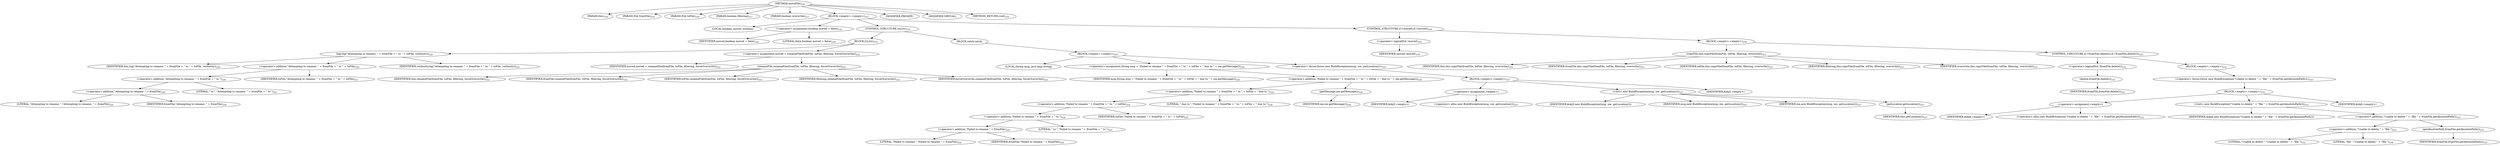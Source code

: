 digraph "moveFile" {  
"418" [label = <(METHOD,moveFile)<SUB>216</SUB>> ]
"28" [label = <(PARAM,this)<SUB>216</SUB>> ]
"419" [label = <(PARAM,File fromFile)<SUB>216</SUB>> ]
"420" [label = <(PARAM,File toFile)<SUB>216</SUB>> ]
"421" [label = <(PARAM,boolean filtering)<SUB>217</SUB>> ]
"422" [label = <(PARAM,boolean overwrite)<SUB>217</SUB>> ]
"423" [label = <(BLOCK,&lt;empty&gt;,&lt;empty&gt;)<SUB>217</SUB>> ]
"424" [label = <(LOCAL,boolean moved: boolean)> ]
"425" [label = <(&lt;operator&gt;.assignment,boolean moved = false)<SUB>218</SUB>> ]
"426" [label = <(IDENTIFIER,moved,boolean moved = false)<SUB>218</SUB>> ]
"427" [label = <(LITERAL,false,boolean moved = false)<SUB>218</SUB>> ]
"428" [label = <(CONTROL_STRUCTURE,try,try)<SUB>219</SUB>> ]
"429" [label = <(BLOCK,try,try)<SUB>219</SUB>> ]
"430" [label = <(log,log(&quot;Attempting to rename: &quot; + fromFile + &quot; to &quot; + toFile, verbosity))<SUB>220</SUB>> ]
"27" [label = <(IDENTIFIER,this,log(&quot;Attempting to rename: &quot; + fromFile + &quot; to &quot; + toFile, verbosity))<SUB>220</SUB>> ]
"431" [label = <(&lt;operator&gt;.addition,&quot;Attempting to rename: &quot; + fromFile + &quot; to &quot; + toFile)<SUB>220</SUB>> ]
"432" [label = <(&lt;operator&gt;.addition,&quot;Attempting to rename: &quot; + fromFile + &quot; to &quot;)<SUB>220</SUB>> ]
"433" [label = <(&lt;operator&gt;.addition,&quot;Attempting to rename: &quot; + fromFile)<SUB>220</SUB>> ]
"434" [label = <(LITERAL,&quot;Attempting to rename: &quot;,&quot;Attempting to rename: &quot; + fromFile)<SUB>220</SUB>> ]
"435" [label = <(IDENTIFIER,fromFile,&quot;Attempting to rename: &quot; + fromFile)<SUB>220</SUB>> ]
"436" [label = <(LITERAL,&quot; to &quot;,&quot;Attempting to rename: &quot; + fromFile + &quot; to &quot;)<SUB>221</SUB>> ]
"437" [label = <(IDENTIFIER,toFile,&quot;Attempting to rename: &quot; + fromFile + &quot; to &quot; + toFile)<SUB>221</SUB>> ]
"438" [label = <(IDENTIFIER,verbosity,log(&quot;Attempting to rename: &quot; + fromFile + &quot; to &quot; + toFile, verbosity))<SUB>221</SUB>> ]
"439" [label = <(&lt;operator&gt;.assignment,moved = renameFile(fromFile, toFile, filtering, forceOverwrite))<SUB>222</SUB>> ]
"440" [label = <(IDENTIFIER,moved,moved = renameFile(fromFile, toFile, filtering, forceOverwrite))<SUB>222</SUB>> ]
"441" [label = <(renameFile,renameFile(fromFile, toFile, filtering, forceOverwrite))<SUB>222</SUB>> ]
"29" [label = <(IDENTIFIER,this,renameFile(fromFile, toFile, filtering, forceOverwrite))<SUB>222</SUB>> ]
"442" [label = <(IDENTIFIER,fromFile,renameFile(fromFile, toFile, filtering, forceOverwrite))<SUB>222</SUB>> ]
"443" [label = <(IDENTIFIER,toFile,renameFile(fromFile, toFile, filtering, forceOverwrite))<SUB>222</SUB>> ]
"444" [label = <(IDENTIFIER,filtering,renameFile(fromFile, toFile, filtering, forceOverwrite))<SUB>222</SUB>> ]
"445" [label = <(IDENTIFIER,forceOverwrite,renameFile(fromFile, toFile, filtering, forceOverwrite))<SUB>222</SUB>> ]
"446" [label = <(BLOCK,catch,catch)> ]
"447" [label = <(BLOCK,&lt;empty&gt;,&lt;empty&gt;)<SUB>223</SUB>> ]
"448" [label = <(LOCAL,String msg: java.lang.String)> ]
"449" [label = <(&lt;operator&gt;.assignment,String msg = &quot;Failed to rename &quot; + fromFile + &quot; to &quot; + toFile + &quot; due to &quot; + ioe.getMessage())<SUB>224</SUB>> ]
"450" [label = <(IDENTIFIER,msg,String msg = &quot;Failed to rename &quot; + fromFile + &quot; to &quot; + toFile + &quot; due to &quot; + ioe.getMessage())<SUB>224</SUB>> ]
"451" [label = <(&lt;operator&gt;.addition,&quot;Failed to rename &quot; + fromFile + &quot; to &quot; + toFile + &quot; due to &quot; + ioe.getMessage())<SUB>224</SUB>> ]
"452" [label = <(&lt;operator&gt;.addition,&quot;Failed to rename &quot; + fromFile + &quot; to &quot; + toFile + &quot; due to &quot;)<SUB>224</SUB>> ]
"453" [label = <(&lt;operator&gt;.addition,&quot;Failed to rename &quot; + fromFile + &quot; to &quot; + toFile)<SUB>224</SUB>> ]
"454" [label = <(&lt;operator&gt;.addition,&quot;Failed to rename &quot; + fromFile + &quot; to &quot;)<SUB>224</SUB>> ]
"455" [label = <(&lt;operator&gt;.addition,&quot;Failed to rename &quot; + fromFile)<SUB>224</SUB>> ]
"456" [label = <(LITERAL,&quot;Failed to rename &quot;,&quot;Failed to rename &quot; + fromFile)<SUB>224</SUB>> ]
"457" [label = <(IDENTIFIER,fromFile,&quot;Failed to rename &quot; + fromFile)<SUB>224</SUB>> ]
"458" [label = <(LITERAL,&quot; to &quot;,&quot;Failed to rename &quot; + fromFile + &quot; to &quot;)<SUB>225</SUB>> ]
"459" [label = <(IDENTIFIER,toFile,&quot;Failed to rename &quot; + fromFile + &quot; to &quot; + toFile)<SUB>225</SUB>> ]
"460" [label = <(LITERAL,&quot; due to &quot;,&quot;Failed to rename &quot; + fromFile + &quot; to &quot; + toFile + &quot; due to &quot;)<SUB>226</SUB>> ]
"461" [label = <(getMessage,ioe.getMessage())<SUB>226</SUB>> ]
"462" [label = <(IDENTIFIER,ioe,ioe.getMessage())<SUB>226</SUB>> ]
"463" [label = <(&lt;operator&gt;.throw,throw new BuildException(msg, ioe, getLocation());)<SUB>227</SUB>> ]
"464" [label = <(BLOCK,&lt;empty&gt;,&lt;empty&gt;)<SUB>227</SUB>> ]
"465" [label = <(&lt;operator&gt;.assignment,&lt;empty&gt;)> ]
"466" [label = <(IDENTIFIER,$obj5,&lt;empty&gt;)> ]
"467" [label = <(&lt;operator&gt;.alloc,new BuildException(msg, ioe, getLocation()))<SUB>227</SUB>> ]
"468" [label = <(&lt;init&gt;,new BuildException(msg, ioe, getLocation()))<SUB>227</SUB>> ]
"469" [label = <(IDENTIFIER,$obj5,new BuildException(msg, ioe, getLocation()))> ]
"470" [label = <(IDENTIFIER,msg,new BuildException(msg, ioe, getLocation()))<SUB>227</SUB>> ]
"471" [label = <(IDENTIFIER,ioe,new BuildException(msg, ioe, getLocation()))<SUB>227</SUB>> ]
"472" [label = <(getLocation,getLocation())<SUB>227</SUB>> ]
"30" [label = <(IDENTIFIER,this,getLocation())<SUB>227</SUB>> ]
"473" [label = <(IDENTIFIER,$obj5,&lt;empty&gt;)> ]
"474" [label = <(CONTROL_STRUCTURE,if (!moved),if (!moved))<SUB>230</SUB>> ]
"475" [label = <(&lt;operator&gt;.logicalNot,!moved)<SUB>230</SUB>> ]
"476" [label = <(IDENTIFIER,moved,!moved)<SUB>230</SUB>> ]
"477" [label = <(BLOCK,&lt;empty&gt;,&lt;empty&gt;)<SUB>230</SUB>> ]
"478" [label = <(copyFile,this.copyFile(fromFile, toFile, filtering, overwrite))<SUB>231</SUB>> ]
"31" [label = <(IDENTIFIER,this,this.copyFile(fromFile, toFile, filtering, overwrite))<SUB>231</SUB>> ]
"479" [label = <(IDENTIFIER,fromFile,this.copyFile(fromFile, toFile, filtering, overwrite))<SUB>231</SUB>> ]
"480" [label = <(IDENTIFIER,toFile,this.copyFile(fromFile, toFile, filtering, overwrite))<SUB>231</SUB>> ]
"481" [label = <(IDENTIFIER,filtering,this.copyFile(fromFile, toFile, filtering, overwrite))<SUB>231</SUB>> ]
"482" [label = <(IDENTIFIER,overwrite,this.copyFile(fromFile, toFile, filtering, overwrite))<SUB>231</SUB>> ]
"483" [label = <(CONTROL_STRUCTURE,if (!fromFile.delete()),if (!fromFile.delete()))<SUB>232</SUB>> ]
"484" [label = <(&lt;operator&gt;.logicalNot,!fromFile.delete())<SUB>232</SUB>> ]
"485" [label = <(delete,fromFile.delete())<SUB>232</SUB>> ]
"486" [label = <(IDENTIFIER,fromFile,fromFile.delete())<SUB>232</SUB>> ]
"487" [label = <(BLOCK,&lt;empty&gt;,&lt;empty&gt;)<SUB>232</SUB>> ]
"488" [label = <(&lt;operator&gt;.throw,throw new BuildException(&quot;Unable to delete &quot; + &quot;file &quot; + fromFile.getAbsolutePath());)<SUB>233</SUB>> ]
"489" [label = <(BLOCK,&lt;empty&gt;,&lt;empty&gt;)<SUB>233</SUB>> ]
"490" [label = <(&lt;operator&gt;.assignment,&lt;empty&gt;)> ]
"491" [label = <(IDENTIFIER,$obj6,&lt;empty&gt;)> ]
"492" [label = <(&lt;operator&gt;.alloc,new BuildException(&quot;Unable to delete &quot; + &quot;file &quot; + fromFile.getAbsolutePath()))<SUB>233</SUB>> ]
"493" [label = <(&lt;init&gt;,new BuildException(&quot;Unable to delete &quot; + &quot;file &quot; + fromFile.getAbsolutePath()))<SUB>233</SUB>> ]
"494" [label = <(IDENTIFIER,$obj6,new BuildException(&quot;Unable to delete &quot; + &quot;file &quot; + fromFile.getAbsolutePath()))> ]
"495" [label = <(&lt;operator&gt;.addition,&quot;Unable to delete &quot; + &quot;file &quot; + fromFile.getAbsolutePath())<SUB>233</SUB>> ]
"496" [label = <(&lt;operator&gt;.addition,&quot;Unable to delete &quot; + &quot;file &quot;)<SUB>233</SUB>> ]
"497" [label = <(LITERAL,&quot;Unable to delete &quot;,&quot;Unable to delete &quot; + &quot;file &quot;)<SUB>233</SUB>> ]
"498" [label = <(LITERAL,&quot;file &quot;,&quot;Unable to delete &quot; + &quot;file &quot;)<SUB>234</SUB>> ]
"499" [label = <(getAbsolutePath,fromFile.getAbsolutePath())<SUB>235</SUB>> ]
"500" [label = <(IDENTIFIER,fromFile,fromFile.getAbsolutePath())<SUB>235</SUB>> ]
"501" [label = <(IDENTIFIER,$obj6,&lt;empty&gt;)> ]
"502" [label = <(MODIFIER,PRIVATE)> ]
"503" [label = <(MODIFIER,VIRTUAL)> ]
"504" [label = <(METHOD_RETURN,void)<SUB>216</SUB>> ]
  "418" -> "28" 
  "418" -> "419" 
  "418" -> "420" 
  "418" -> "421" 
  "418" -> "422" 
  "418" -> "423" 
  "418" -> "502" 
  "418" -> "503" 
  "418" -> "504" 
  "423" -> "424" 
  "423" -> "425" 
  "423" -> "428" 
  "423" -> "474" 
  "425" -> "426" 
  "425" -> "427" 
  "428" -> "429" 
  "428" -> "446" 
  "429" -> "430" 
  "429" -> "439" 
  "430" -> "27" 
  "430" -> "431" 
  "430" -> "438" 
  "431" -> "432" 
  "431" -> "437" 
  "432" -> "433" 
  "432" -> "436" 
  "433" -> "434" 
  "433" -> "435" 
  "439" -> "440" 
  "439" -> "441" 
  "441" -> "29" 
  "441" -> "442" 
  "441" -> "443" 
  "441" -> "444" 
  "441" -> "445" 
  "446" -> "447" 
  "447" -> "448" 
  "447" -> "449" 
  "447" -> "463" 
  "449" -> "450" 
  "449" -> "451" 
  "451" -> "452" 
  "451" -> "461" 
  "452" -> "453" 
  "452" -> "460" 
  "453" -> "454" 
  "453" -> "459" 
  "454" -> "455" 
  "454" -> "458" 
  "455" -> "456" 
  "455" -> "457" 
  "461" -> "462" 
  "463" -> "464" 
  "464" -> "465" 
  "464" -> "468" 
  "464" -> "473" 
  "465" -> "466" 
  "465" -> "467" 
  "468" -> "469" 
  "468" -> "470" 
  "468" -> "471" 
  "468" -> "472" 
  "472" -> "30" 
  "474" -> "475" 
  "474" -> "477" 
  "475" -> "476" 
  "477" -> "478" 
  "477" -> "483" 
  "478" -> "31" 
  "478" -> "479" 
  "478" -> "480" 
  "478" -> "481" 
  "478" -> "482" 
  "483" -> "484" 
  "483" -> "487" 
  "484" -> "485" 
  "485" -> "486" 
  "487" -> "488" 
  "488" -> "489" 
  "489" -> "490" 
  "489" -> "493" 
  "489" -> "501" 
  "490" -> "491" 
  "490" -> "492" 
  "493" -> "494" 
  "493" -> "495" 
  "495" -> "496" 
  "495" -> "499" 
  "496" -> "497" 
  "496" -> "498" 
  "499" -> "500" 
}
